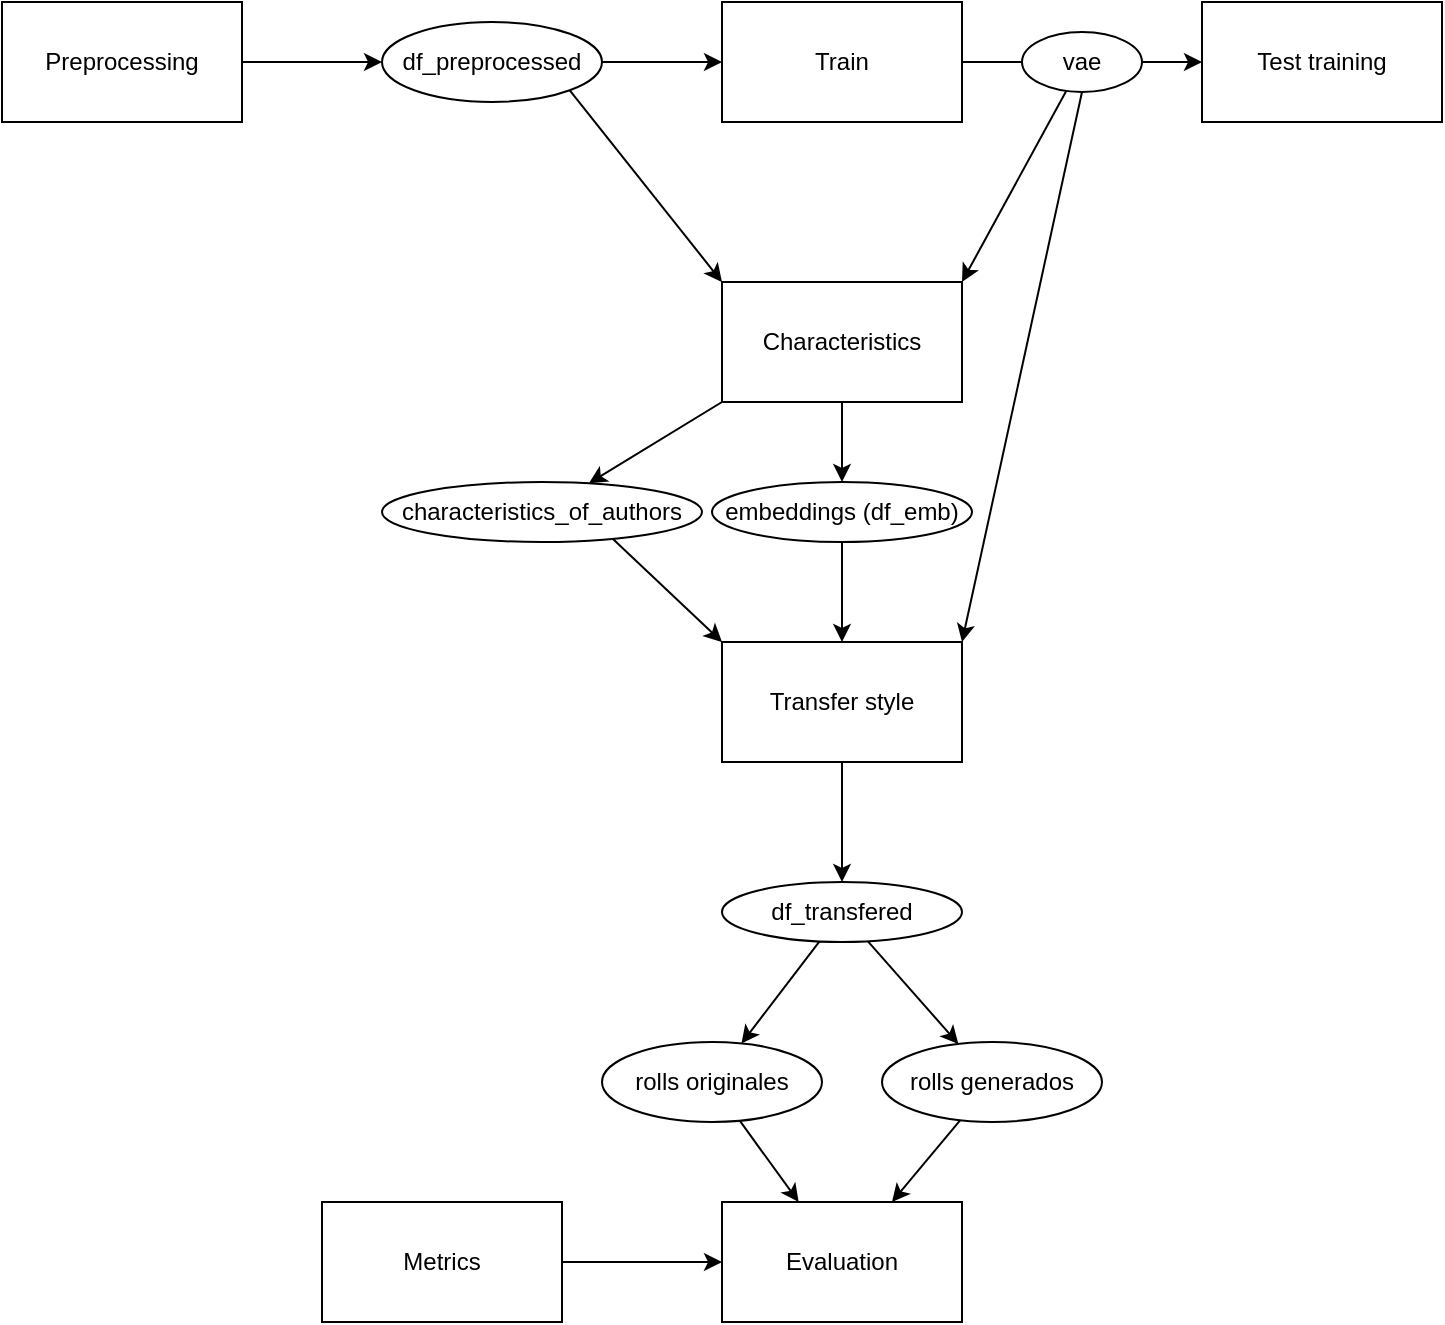<mxfile version="18.0.5"><diagram id="hUhmCxsjuYCvXP71guZ7" name="Page-1"><mxGraphModel dx="666" dy="764" grid="1" gridSize="10" guides="1" tooltips="1" connect="1" arrows="1" fold="1" page="1" pageScale="1" pageWidth="827" pageHeight="1169" math="0" shadow="0"><root><mxCell id="0"/><mxCell id="1" parent="0"/><mxCell id="xaC3CHXb5ucTa9_9f3eJ-4" value="" style="edgeStyle=orthogonalEdgeStyle;rounded=0;orthogonalLoop=1;jettySize=auto;html=1;" edge="1" parent="1" source="xaC3CHXb5ucTa9_9f3eJ-2"><mxGeometry relative="1" as="geometry"><mxPoint x="230" y="230" as="targetPoint"/></mxGeometry></mxCell><mxCell id="xaC3CHXb5ucTa9_9f3eJ-2" value="Preprocessing" style="rounded=0;whiteSpace=wrap;html=1;" vertex="1" parent="1"><mxGeometry x="40" y="200" width="120" height="60" as="geometry"/></mxCell><mxCell id="xaC3CHXb5ucTa9_9f3eJ-6" value="" style="edgeStyle=orthogonalEdgeStyle;rounded=0;orthogonalLoop=1;jettySize=auto;html=1;startArrow=none;" edge="1" parent="1" source="xaC3CHXb5ucTa9_9f3eJ-18" target="xaC3CHXb5ucTa9_9f3eJ-5"><mxGeometry relative="1" as="geometry"/></mxCell><mxCell id="xaC3CHXb5ucTa9_9f3eJ-3" value="Train" style="rounded=0;whiteSpace=wrap;html=1;" vertex="1" parent="1"><mxGeometry x="400" y="200" width="120" height="60" as="geometry"/></mxCell><mxCell id="xaC3CHXb5ucTa9_9f3eJ-5" value="Test training" style="rounded=0;whiteSpace=wrap;html=1;" vertex="1" parent="1"><mxGeometry x="640" y="200" width="120" height="60" as="geometry"/></mxCell><mxCell id="xaC3CHXb5ucTa9_9f3eJ-22" value="" style="edgeStyle=none;rounded=0;orthogonalLoop=1;jettySize=auto;html=1;" edge="1" parent="1" source="xaC3CHXb5ucTa9_9f3eJ-7"><mxGeometry relative="1" as="geometry"><mxPoint x="460" y="440" as="targetPoint"/></mxGeometry></mxCell><mxCell id="xaC3CHXb5ucTa9_9f3eJ-36" style="edgeStyle=none;rounded=0;orthogonalLoop=1;jettySize=auto;html=1;exitX=0;exitY=1;exitDx=0;exitDy=0;" edge="1" parent="1" source="xaC3CHXb5ucTa9_9f3eJ-7" target="xaC3CHXb5ucTa9_9f3eJ-35"><mxGeometry relative="1" as="geometry"/></mxCell><mxCell id="xaC3CHXb5ucTa9_9f3eJ-7" value="Characteristics" style="rounded=0;whiteSpace=wrap;html=1;" vertex="1" parent="1"><mxGeometry x="400" y="340" width="120" height="60" as="geometry"/></mxCell><mxCell id="xaC3CHXb5ucTa9_9f3eJ-38" value="" style="edgeStyle=none;rounded=0;orthogonalLoop=1;jettySize=auto;html=1;" edge="1" parent="1" source="xaC3CHXb5ucTa9_9f3eJ-9" target="xaC3CHXb5ucTa9_9f3eJ-37"><mxGeometry relative="1" as="geometry"/></mxCell><mxCell id="xaC3CHXb5ucTa9_9f3eJ-9" value="Transfer style" style="rounded=0;whiteSpace=wrap;html=1;" vertex="1" parent="1"><mxGeometry x="400" y="520" width="120" height="60" as="geometry"/></mxCell><mxCell id="xaC3CHXb5ucTa9_9f3eJ-11" value="Evaluation" style="rounded=0;whiteSpace=wrap;html=1;" vertex="1" parent="1"><mxGeometry x="400" y="800" width="120" height="60" as="geometry"/></mxCell><mxCell id="xaC3CHXb5ucTa9_9f3eJ-14" value="" style="edgeStyle=orthogonalEdgeStyle;rounded=0;orthogonalLoop=1;jettySize=auto;html=1;" edge="1" parent="1" source="xaC3CHXb5ucTa9_9f3eJ-13" target="xaC3CHXb5ucTa9_9f3eJ-11"><mxGeometry relative="1" as="geometry"/></mxCell><mxCell id="xaC3CHXb5ucTa9_9f3eJ-13" value="Metrics" style="rounded=0;whiteSpace=wrap;html=1;" vertex="1" parent="1"><mxGeometry x="200" y="800" width="120" height="60" as="geometry"/></mxCell><mxCell id="xaC3CHXb5ucTa9_9f3eJ-16" value="" style="edgeStyle=orthogonalEdgeStyle;rounded=0;orthogonalLoop=1;jettySize=auto;html=1;" edge="1" parent="1" source="xaC3CHXb5ucTa9_9f3eJ-15" target="xaC3CHXb5ucTa9_9f3eJ-3"><mxGeometry relative="1" as="geometry"/></mxCell><mxCell id="xaC3CHXb5ucTa9_9f3eJ-17" style="rounded=0;orthogonalLoop=1;jettySize=auto;html=1;exitX=1;exitY=1;exitDx=0;exitDy=0;entryX=0;entryY=0;entryDx=0;entryDy=0;" edge="1" parent="1" source="xaC3CHXb5ucTa9_9f3eJ-15" target="xaC3CHXb5ucTa9_9f3eJ-7"><mxGeometry relative="1" as="geometry"/></mxCell><mxCell id="xaC3CHXb5ucTa9_9f3eJ-15" value="df_preprocessed" style="ellipse;whiteSpace=wrap;html=1;" vertex="1" parent="1"><mxGeometry x="230" y="210" width="110" height="40" as="geometry"/></mxCell><mxCell id="xaC3CHXb5ucTa9_9f3eJ-19" value="" style="edgeStyle=none;rounded=0;orthogonalLoop=1;jettySize=auto;html=1;entryX=1;entryY=0;entryDx=0;entryDy=0;" edge="1" parent="1" source="xaC3CHXb5ucTa9_9f3eJ-18" target="xaC3CHXb5ucTa9_9f3eJ-7"><mxGeometry relative="1" as="geometry"/></mxCell><mxCell id="xaC3CHXb5ucTa9_9f3eJ-25" style="edgeStyle=none;rounded=0;orthogonalLoop=1;jettySize=auto;html=1;exitX=0.5;exitY=1;exitDx=0;exitDy=0;entryX=1;entryY=0;entryDx=0;entryDy=0;" edge="1" parent="1" source="xaC3CHXb5ucTa9_9f3eJ-18" target="xaC3CHXb5ucTa9_9f3eJ-9"><mxGeometry relative="1" as="geometry"/></mxCell><mxCell id="xaC3CHXb5ucTa9_9f3eJ-18" value="vae" style="ellipse;whiteSpace=wrap;html=1;" vertex="1" parent="1"><mxGeometry x="550" y="215" width="60" height="30" as="geometry"/></mxCell><mxCell id="xaC3CHXb5ucTa9_9f3eJ-20" value="" style="edgeStyle=orthogonalEdgeStyle;rounded=0;orthogonalLoop=1;jettySize=auto;html=1;endArrow=none;" edge="1" parent="1" source="xaC3CHXb5ucTa9_9f3eJ-3" target="xaC3CHXb5ucTa9_9f3eJ-18"><mxGeometry relative="1" as="geometry"><mxPoint x="520" y="230" as="sourcePoint"/><mxPoint x="600" y="230" as="targetPoint"/></mxGeometry></mxCell><mxCell id="xaC3CHXb5ucTa9_9f3eJ-23" value="" style="edgeStyle=none;rounded=0;orthogonalLoop=1;jettySize=auto;html=1;" edge="1" parent="1" target="xaC3CHXb5ucTa9_9f3eJ-9"><mxGeometry relative="1" as="geometry"><mxPoint x="460" y="470" as="sourcePoint"/></mxGeometry></mxCell><mxCell id="xaC3CHXb5ucTa9_9f3eJ-29" value="" style="edgeStyle=none;rounded=0;orthogonalLoop=1;jettySize=auto;html=1;" edge="1" parent="1" source="xaC3CHXb5ucTa9_9f3eJ-27" target="xaC3CHXb5ucTa9_9f3eJ-11"><mxGeometry relative="1" as="geometry"/></mxCell><mxCell id="xaC3CHXb5ucTa9_9f3eJ-27" value="rolls originales" style="ellipse;whiteSpace=wrap;html=1;" vertex="1" parent="1"><mxGeometry x="340" y="720" width="110" height="40" as="geometry"/></mxCell><mxCell id="xaC3CHXb5ucTa9_9f3eJ-30" value="" style="edgeStyle=none;rounded=0;orthogonalLoop=1;jettySize=auto;html=1;" edge="1" parent="1" source="xaC3CHXb5ucTa9_9f3eJ-28" target="xaC3CHXb5ucTa9_9f3eJ-11"><mxGeometry relative="1" as="geometry"/></mxCell><mxCell id="xaC3CHXb5ucTa9_9f3eJ-28" value="rolls generados" style="ellipse;whiteSpace=wrap;html=1;" vertex="1" parent="1"><mxGeometry x="480" y="720" width="110" height="40" as="geometry"/></mxCell><mxCell id="xaC3CHXb5ucTa9_9f3eJ-33" style="edgeStyle=none;rounded=0;orthogonalLoop=1;jettySize=auto;html=1;exitX=1;exitY=1;exitDx=0;exitDy=0;entryX=0;entryY=0;entryDx=0;entryDy=0;" edge="1" parent="1" target="xaC3CHXb5ucTa9_9f3eJ-9"><mxGeometry relative="1" as="geometry"><mxPoint x="342.426" y="465.607" as="sourcePoint"/></mxGeometry></mxCell><mxCell id="xaC3CHXb5ucTa9_9f3eJ-34" value="embeddings (df_emb)" style="ellipse;whiteSpace=wrap;html=1;rounded=0;" vertex="1" parent="1"><mxGeometry x="395" y="440" width="130" height="30" as="geometry"/></mxCell><mxCell id="xaC3CHXb5ucTa9_9f3eJ-35" value="characteristics_of_authors" style="ellipse;whiteSpace=wrap;html=1;rounded=0;" vertex="1" parent="1"><mxGeometry x="230" y="440" width="160" height="30" as="geometry"/></mxCell><mxCell id="xaC3CHXb5ucTa9_9f3eJ-39" value="" style="edgeStyle=none;rounded=0;orthogonalLoop=1;jettySize=auto;html=1;" edge="1" parent="1" source="xaC3CHXb5ucTa9_9f3eJ-37" target="xaC3CHXb5ucTa9_9f3eJ-28"><mxGeometry relative="1" as="geometry"/></mxCell><mxCell id="xaC3CHXb5ucTa9_9f3eJ-40" value="" style="edgeStyle=none;rounded=0;orthogonalLoop=1;jettySize=auto;html=1;" edge="1" parent="1" source="xaC3CHXb5ucTa9_9f3eJ-37" target="xaC3CHXb5ucTa9_9f3eJ-27"><mxGeometry relative="1" as="geometry"/></mxCell><mxCell id="xaC3CHXb5ucTa9_9f3eJ-37" value="df_transfered" style="ellipse;whiteSpace=wrap;html=1;rounded=0;" vertex="1" parent="1"><mxGeometry x="400" y="640" width="120" height="30" as="geometry"/></mxCell></root></mxGraphModel></diagram></mxfile>